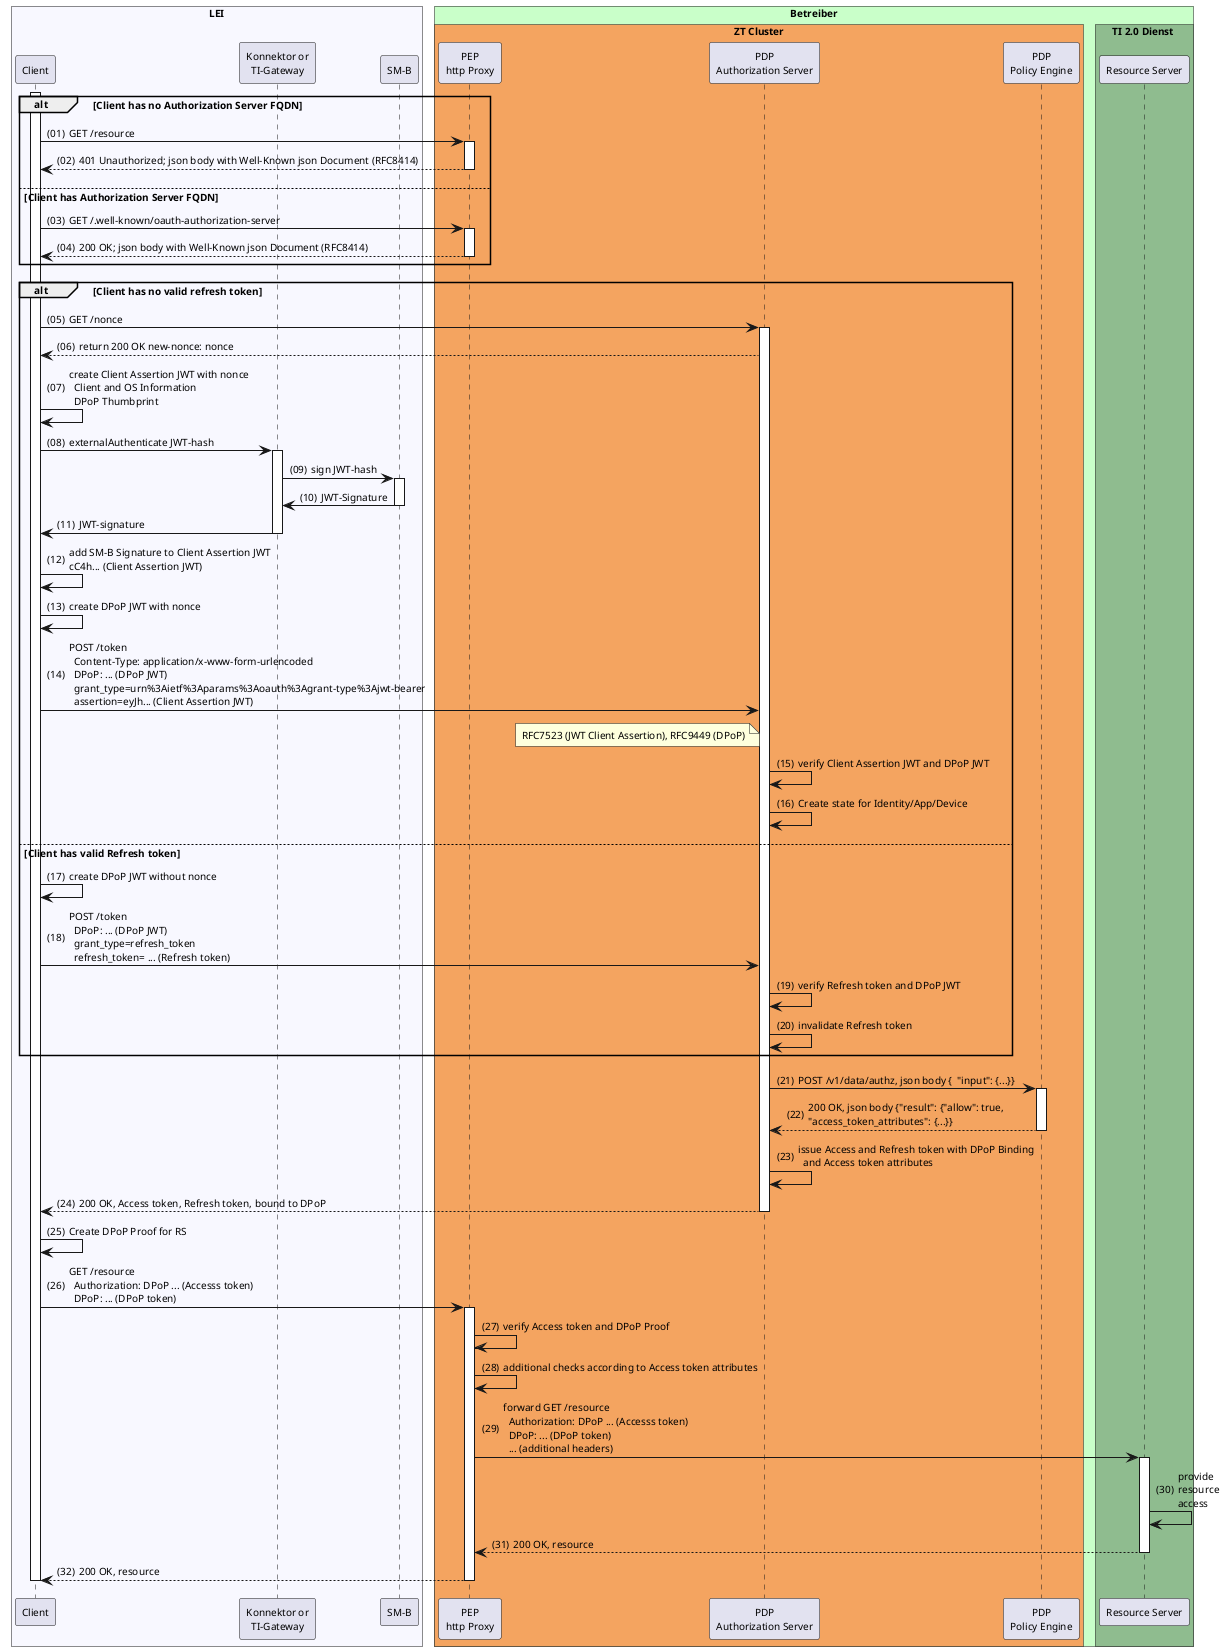 @startuml "SM-B_Auth_with_DPoP"
autonumber "(00)"
skinparam defaultFontSize 10
skinparam defaultFontName Helvetica
skinparam DefaultMonospacedFontName Courier
skinparam lengthAdjust none

!pragma teoz true

box "LEI" #GhostWhite
  participant Client
  participant Konnektor as "Konnektor or\nTI-Gateway"
  participant SMB as "SM-B"
end box

box "Betreiber" #TECHNOLOGY
  box "ZT Cluster" #SandyBrown
    participant HP as "PEP\nhttp Proxy"
    participant AS as "PDP\nAuthorization Server" 
    participant PE as "PDP\nPolicy Engine"
  endbox
   box TI 2.0 Dienst #DarkSeaGreen
    participant RS as "Resource Server"
  endbox
end box

activate Client
alt Client has no Authorization Server FQDN
  Client -> HP: GET /resource
  activate HP
  HP --> Client: 401 Unauthorized; json body with Well-Known json Document (RFC8414)
  deactivate HP
else Client has Authorization Server FQDN
  Client -> HP: GET /.well-known/oauth-authorization-server 
  activate HP
  HP --> Client: 200 OK; json body with Well-Known json Document (RFC8414)
  deactivate HP
end


alt Client has no valid refresh token
Client -> AS: GET /nonce
activate AS
AS --> Client: return 200 OK new-nonce: nonce
Client -> Client: create Client Assertion JWT with nonce\n  Client and OS Information\n  DPoP Thumbprint
Client -> Konnektor: externalAuthenticate JWT-hash
activate Konnektor
Konnektor -> SMB: sign JWT-hash
activate SMB
SMB -> Konnektor: JWT-Signature
deactivate SMB
Konnektor -> Client: JWT-signature
deactivate Konnektor

Client -> Client: add SM-B Signature to Client Assertion JWT\n\
cC4h... (Client Assertion JWT)
Client -> Client: create DPoP JWT with nonce
Client -> AS: POST /token\n\
  Content-Type: application/x-www-form-urlencoded\n\
  DPoP: ... (DPoP JWT)\n\
  grant_type=urn%3Aietf%3Aparams%3Aoauth%3Agrant-type%3Ajwt-bearer\n\
  assertion=eyJh... (Client Assertion JWT)
note left of AS
  RFC7523 (JWT Client Assertion), RFC9449 (DPoP)
end note
AS -> AS: verify Client Assertion JWT and DPoP JWT
AS -> AS: Create state for Identity/App/Device

else Client has valid Refresh token
Client -> Client: create DPoP JWT without nonce
Client -> AS: POST /token\n\
  DPoP: ... (DPoP JWT)\n\
  grant_type=refresh_token\n\
  refresh_token= ... (Refresh token)
AS -> AS: verify Refresh token and DPoP JWT
AS -> AS: invalidate Refresh token
end

AS -> PE: POST /v1/data/authz, json body {  "input": {...}} 
activate PE
PE --> AS: 200 OK, json body {"result": {"allow": true,\n\
"access_token_attributes": {...}}
deactivate PE
AS -> AS: issue Access and Refresh token with DPoP Binding\n\
  and Access token attributes
AS --> Client: 200 OK, Access token, Refresh token, bound to DPoP
deactivate AS

Client -> Client: Create DPoP Proof for RS
Client -> HP: GET /resource\n\
  Authorization: DPoP ... (Accesss token)\n\
  DPoP: ... (DPoP token)
activate HP
HP -> HP: verify Access token and DPoP Proof
HP -> HP: additional checks according to Access token attributes
HP -> RS: forward GET /resource\n\
  Authorization: DPoP ... (Accesss token)\n\
  DPoP: ... (DPoP token)\n\
  ... (additional headers)
activate RS
RS -> RS: provide\nresource\naccess
RS --> HP: 200 OK, resource
deactivate RS
HP --> Client: 200 OK, resource
deactivate HP
deactivate RS
deactivate Client

@enduml
